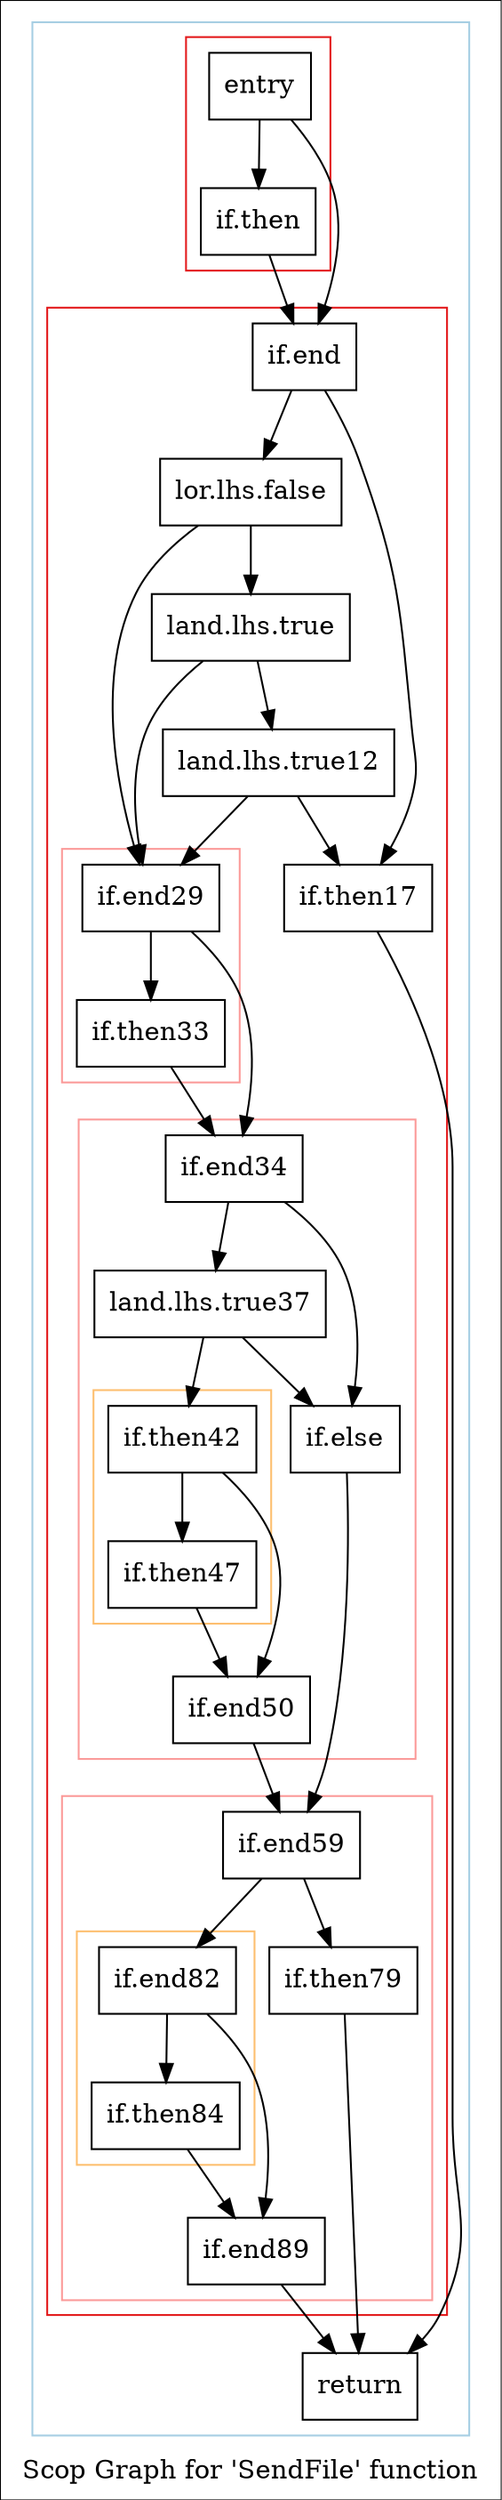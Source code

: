 digraph "Scop Graph for 'SendFile' function" {
	label="Scop Graph for 'SendFile' function";

	Node0x1a39fd0 [shape=record,label="{entry}"];
	Node0x1a39fd0 -> Node0x1a9f350;
	Node0x1a39fd0 -> Node0x1a11480;
	Node0x1a9f350 [shape=record,label="{if.then}"];
	Node0x1a9f350 -> Node0x1a11480;
	Node0x1a11480 [shape=record,label="{if.end}"];
	Node0x1a11480 -> Node0x1a92c80;
	Node0x1a11480 -> Node0x1ab8790;
	Node0x1a92c80 [shape=record,label="{if.then17}"];
	Node0x1a92c80 -> Node0x1a843a0;
	Node0x1a843a0 [shape=record,label="{return}"];
	Node0x1ab8790 [shape=record,label="{lor.lhs.false}"];
	Node0x1ab8790 -> Node0x1a063c0;
	Node0x1ab8790 -> Node0x1ab90b0;
	Node0x1a063c0 [shape=record,label="{land.lhs.true}"];
	Node0x1a063c0 -> Node0x1aba5c0;
	Node0x1a063c0 -> Node0x1ab90b0;
	Node0x1aba5c0 [shape=record,label="{land.lhs.true12}"];
	Node0x1aba5c0 -> Node0x1a92c80;
	Node0x1aba5c0 -> Node0x1ab90b0;
	Node0x1ab90b0 [shape=record,label="{if.end29}"];
	Node0x1ab90b0 -> Node0x1a0ad00;
	Node0x1ab90b0 -> Node0x1aba250;
	Node0x1a0ad00 [shape=record,label="{if.then33}"];
	Node0x1a0ad00 -> Node0x1aba250;
	Node0x1aba250 [shape=record,label="{if.end34}"];
	Node0x1aba250 -> Node0x1a497f0;
	Node0x1aba250 -> Node0x1ac0000;
	Node0x1a497f0 [shape=record,label="{land.lhs.true37}"];
	Node0x1a497f0 -> Node0x1a0a1b0;
	Node0x1a497f0 -> Node0x1ac0000;
	Node0x1a0a1b0 [shape=record,label="{if.then42}"];
	Node0x1a0a1b0 -> Node0x1ab9af0;
	Node0x1a0a1b0 -> Node0x1a4d120;
	Node0x1ab9af0 [shape=record,label="{if.then47}"];
	Node0x1ab9af0 -> Node0x1a4d120;
	Node0x1a4d120 [shape=record,label="{if.end50}"];
	Node0x1a4d120 -> Node0x1a963c0;
	Node0x1a963c0 [shape=record,label="{if.end59}"];
	Node0x1a963c0 -> Node0x1a17660;
	Node0x1a963c0 -> Node0x1acd020;
	Node0x1a17660 [shape=record,label="{if.then79}"];
	Node0x1a17660 -> Node0x1a843a0;
	Node0x1acd020 [shape=record,label="{if.end82}"];
	Node0x1acd020 -> Node0x1ab5530;
	Node0x1acd020 -> Node0x1a37280;
	Node0x1ab5530 [shape=record,label="{if.then84}"];
	Node0x1ab5530 -> Node0x1a37280;
	Node0x1a37280 [shape=record,label="{if.end89}"];
	Node0x1a37280 -> Node0x1a843a0;
	Node0x1ac0000 [shape=record,label="{if.else}"];
	Node0x1ac0000 -> Node0x1a963c0;
	colorscheme = "paired12"
        subgraph cluster_0x1b18cc0 {
          label = "";
          style = solid;
          color = 1
          subgraph cluster_0x1aca500 {
            label = "";
            style = solid;
            color = 6
            Node0x1a39fd0;
            Node0x1a9f350;
          }
          subgraph cluster_0x1b18e40 {
            label = "";
            style = solid;
            color = 6
            subgraph cluster_0x1b18dc0 {
              label = "";
              style = solid;
              color = 5
              Node0x1ab90b0;
              Node0x1a0ad00;
            }
            subgraph cluster_0x1b18d40 {
              label = "";
              style = solid;
              color = 5
              subgraph cluster_0x1b18030 {
                label = "";
                style = solid;
                color = 7
                Node0x1a0a1b0;
                Node0x1ab9af0;
              }
              Node0x1aba250;
              Node0x1a497f0;
              Node0x1a4d120;
              Node0x1ac0000;
            }
            subgraph cluster_0x1ab5360 {
              label = "";
              style = solid;
              color = 5
              subgraph cluster_0x1ab4ed0 {
                label = "";
                style = solid;
                color = 7
                Node0x1acd020;
                Node0x1ab5530;
              }
              Node0x1a963c0;
              Node0x1a17660;
              Node0x1a37280;
            }
            Node0x1a11480;
            Node0x1a92c80;
            Node0x1ab8790;
            Node0x1a063c0;
            Node0x1aba5c0;
          }
          Node0x1a843a0;
        }
}
